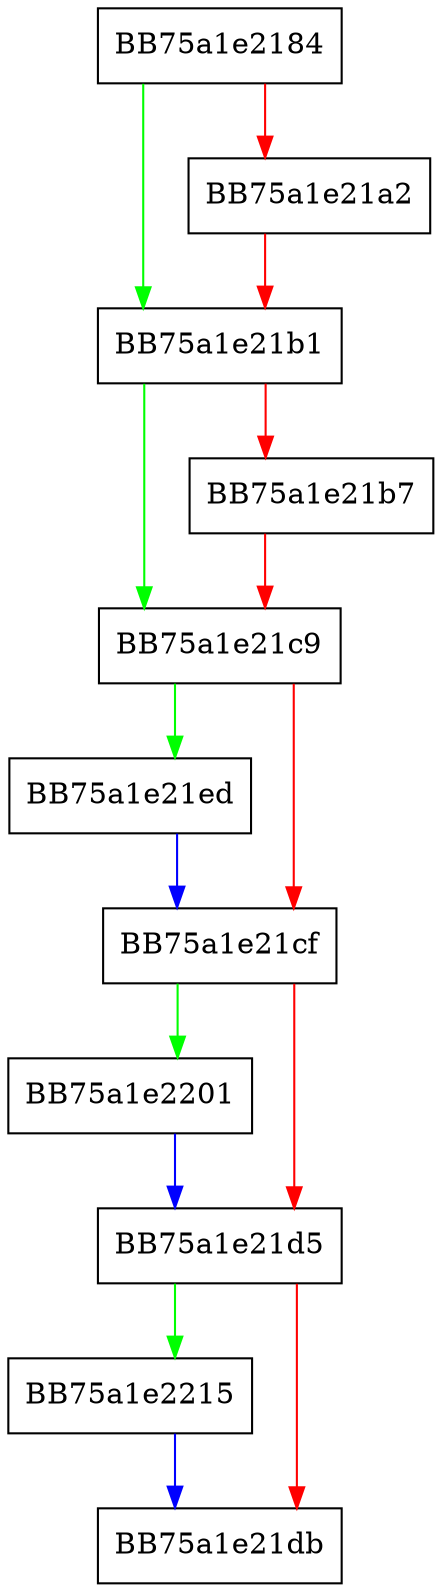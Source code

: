digraph InitHash {
  node [shape="box"];
  graph [splines=ortho];
  BB75a1e2184 -> BB75a1e21b1 [color="green"];
  BB75a1e2184 -> BB75a1e21a2 [color="red"];
  BB75a1e21a2 -> BB75a1e21b1 [color="red"];
  BB75a1e21b1 -> BB75a1e21c9 [color="green"];
  BB75a1e21b1 -> BB75a1e21b7 [color="red"];
  BB75a1e21b7 -> BB75a1e21c9 [color="red"];
  BB75a1e21c9 -> BB75a1e21ed [color="green"];
  BB75a1e21c9 -> BB75a1e21cf [color="red"];
  BB75a1e21cf -> BB75a1e2201 [color="green"];
  BB75a1e21cf -> BB75a1e21d5 [color="red"];
  BB75a1e21d5 -> BB75a1e2215 [color="green"];
  BB75a1e21d5 -> BB75a1e21db [color="red"];
  BB75a1e21ed -> BB75a1e21cf [color="blue"];
  BB75a1e2201 -> BB75a1e21d5 [color="blue"];
  BB75a1e2215 -> BB75a1e21db [color="blue"];
}